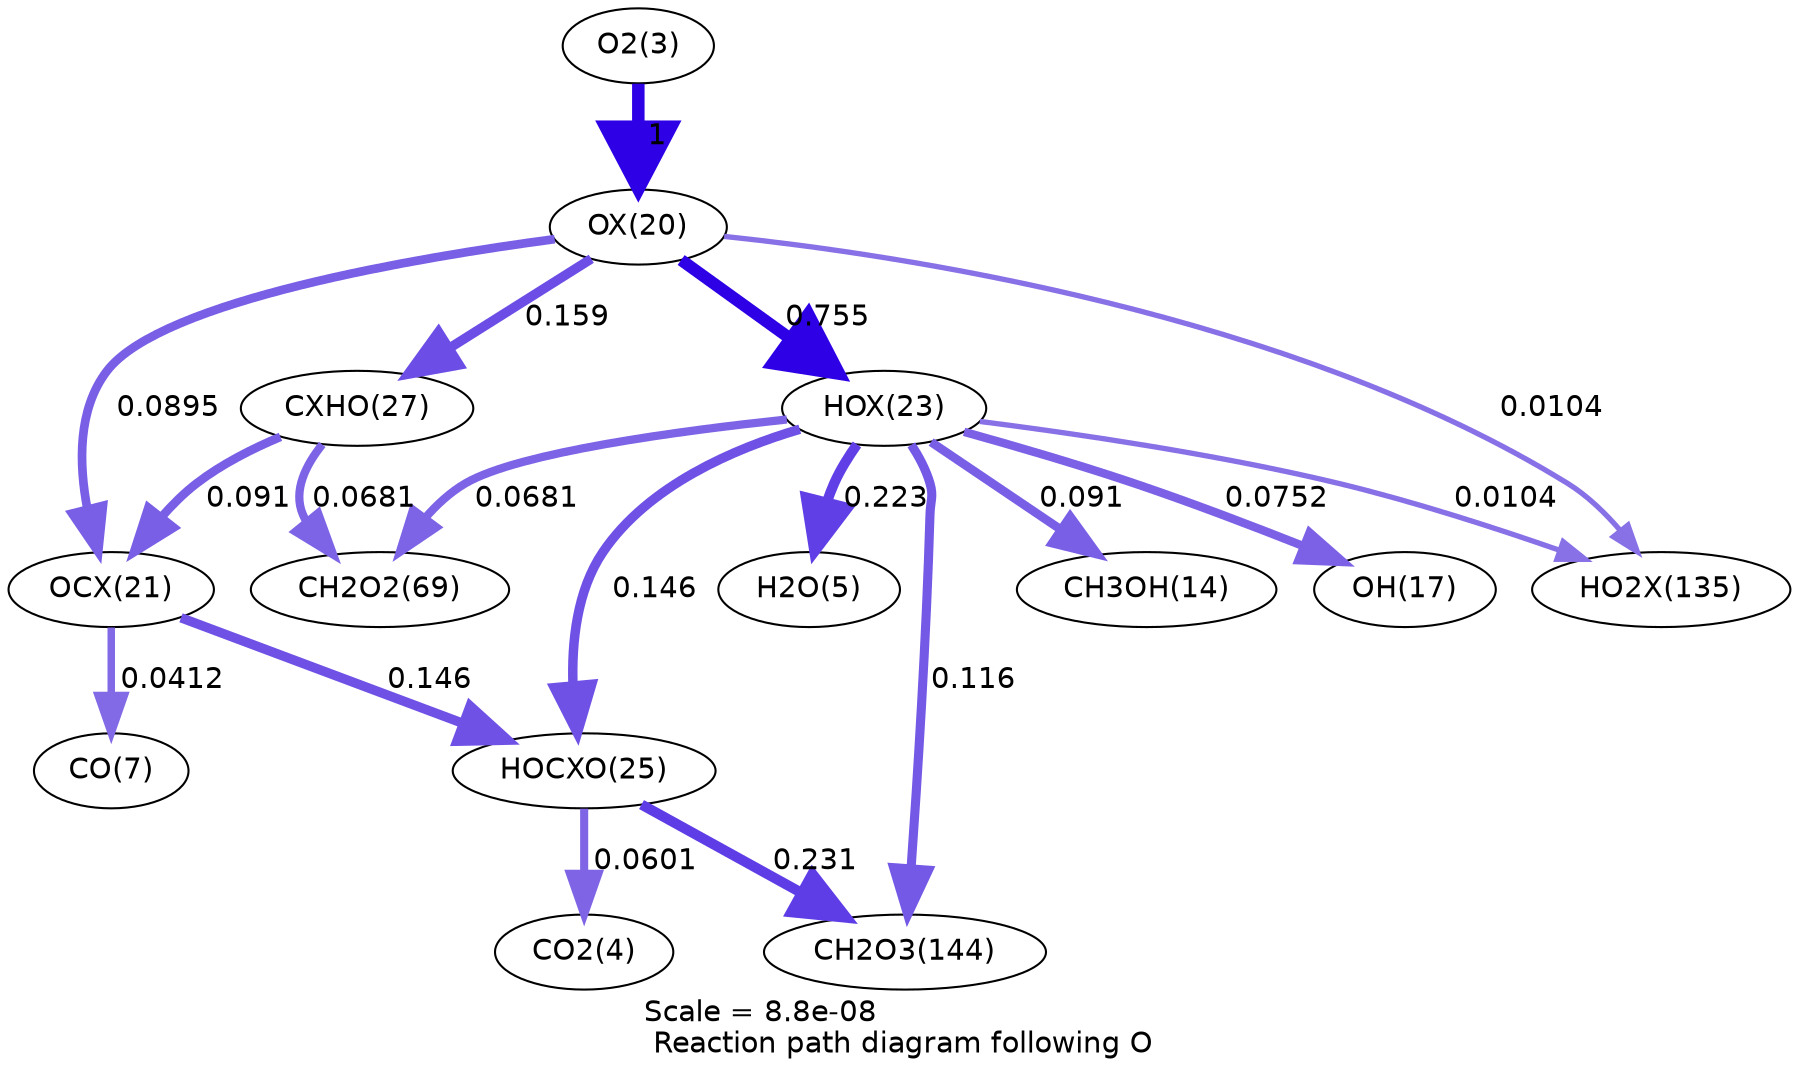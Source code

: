 digraph reaction_paths {
center=1;
s5 -> s26[fontname="Helvetica", penwidth=6, arrowsize=3, color="0.7, 1.5, 0.9"
, label=" 1"];
s26 -> s29[fontname="Helvetica", penwidth=5.79, arrowsize=2.89, color="0.7, 1.25, 0.9"
, label=" 0.755"];
s26 -> s33[fontname="Helvetica", penwidth=4.61, arrowsize=2.31, color="0.7, 0.659, 0.9"
, label=" 0.159"];
s26 -> s27[fontname="Helvetica", penwidth=4.18, arrowsize=2.09, color="0.7, 0.59, 0.9"
, label=" 0.0895"];
s26 -> s44[fontname="Helvetica", penwidth=2.55, arrowsize=1.28, color="0.7, 0.51, 0.9"
, label=" 0.0104"];
s29 -> s16[fontname="Helvetica", penwidth=4.19, arrowsize=2.1, color="0.7, 0.591, 0.9"
, label=" 0.091"];
s29 -> s19[fontname="Helvetica", penwidth=4.05, arrowsize=2.02, color="0.7, 0.575, 0.9"
, label=" 0.0752"];
s29 -> s7[fontname="Helvetica", penwidth=4.87, arrowsize=2.43, color="0.7, 0.723, 0.9"
, label=" 0.223"];
s29 -> s31[fontname="Helvetica", penwidth=4.55, arrowsize=2.27, color="0.7, 0.646, 0.9"
, label=" 0.146"];
s29 -> s22[fontname="Helvetica", penwidth=4.37, arrowsize=2.19, color="0.7, 0.616, 0.9"
, label=" 0.116"];
s29 -> s21[fontname="Helvetica", penwidth=3.97, arrowsize=1.99, color="0.7, 0.568, 0.9"
, label=" 0.0681"];
s29 -> s44[fontname="Helvetica", penwidth=2.55, arrowsize=1.28, color="0.7, 0.51, 0.9"
, label=" 0.0104"];
s33 -> s27[fontname="Helvetica", penwidth=4.19, arrowsize=2.1, color="0.7, 0.591, 0.9"
, label=" 0.091"];
s33 -> s21[fontname="Helvetica", penwidth=3.97, arrowsize=1.99, color="0.7, 0.568, 0.9"
, label=" 0.0681"];
s27 -> s9[fontname="Helvetica", penwidth=3.59, arrowsize=1.8, color="0.7, 0.541, 0.9"
, label=" 0.0412"];
s27 -> s31[fontname="Helvetica", penwidth=4.55, arrowsize=2.27, color="0.7, 0.646, 0.9"
, label=" 0.146"];
s31 -> s6[fontname="Helvetica", penwidth=3.88, arrowsize=1.94, color="0.7, 0.56, 0.9"
, label=" 0.0601"];
s31 -> s22[fontname="Helvetica", penwidth=4.9, arrowsize=2.45, color="0.7, 0.731, 0.9"
, label=" 0.231"];
s5 [ fontname="Helvetica", label="O2(3)"];
s6 [ fontname="Helvetica", label="CO2(4)"];
s7 [ fontname="Helvetica", label="H2O(5)"];
s9 [ fontname="Helvetica", label="CO(7)"];
s16 [ fontname="Helvetica", label="CH3OH(14)"];
s19 [ fontname="Helvetica", label="OH(17)"];
s21 [ fontname="Helvetica", label="CH2O2(69)"];
s22 [ fontname="Helvetica", label="CH2O3(144)"];
s26 [ fontname="Helvetica", label="OX(20)"];
s27 [ fontname="Helvetica", label="OCX(21)"];
s29 [ fontname="Helvetica", label="HOX(23)"];
s31 [ fontname="Helvetica", label="HOCXO(25)"];
s33 [ fontname="Helvetica", label="CXHO(27)"];
s44 [ fontname="Helvetica", label="HO2X(135)"];
 label = "Scale = 8.8e-08\l Reaction path diagram following O";
 fontname = "Helvetica";
}
